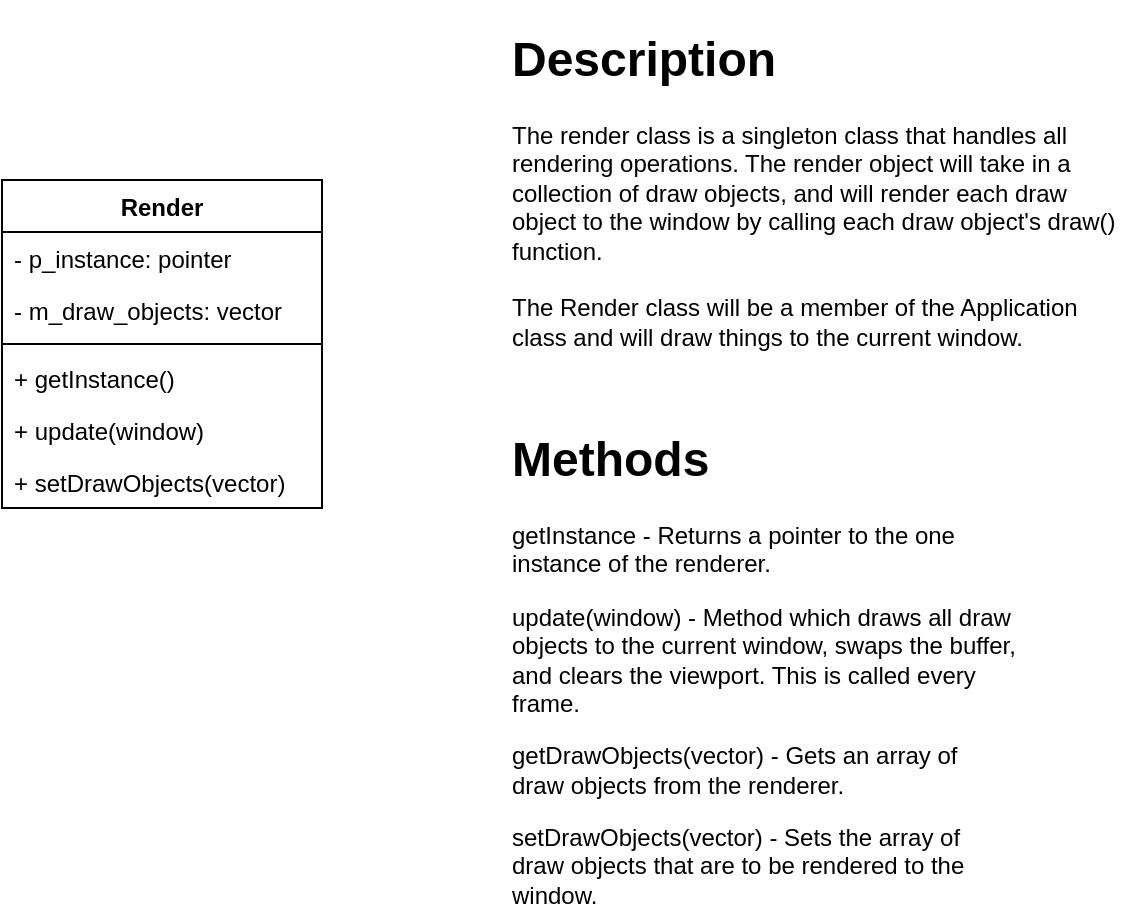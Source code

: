 <mxfile version="14.6.13" type="device"><diagram id="c7enb1Oo8xsR4YN7ZkBd" name="Page-1"><mxGraphModel dx="1086" dy="966" grid="1" gridSize="10" guides="1" tooltips="1" connect="1" arrows="1" fold="1" page="1" pageScale="1" pageWidth="850" pageHeight="1100" math="0" shadow="0"><root><mxCell id="0"/><mxCell id="1" parent="0"/><mxCell id="prULGbvzXYEjRxtSTc4L-1" value="&lt;h1&gt;Description&lt;/h1&gt;&lt;div&gt;The render class is a singleton class that handles all rendering operations. The render object will take in a collection of draw objects, and will render each draw object to the window by calling each draw object's draw() function.&lt;/div&gt;&lt;div&gt;&lt;br&gt;&lt;/div&gt;&lt;div&gt;The Render class will be a member of the Application class and will draw things to the current window.&lt;/div&gt;" style="text;html=1;strokeColor=none;fillColor=none;spacing=5;spacingTop=-20;whiteSpace=wrap;overflow=hidden;rounded=0;" parent="1" vertex="1"><mxGeometry x="490" y="80" width="310" height="210" as="geometry"/></mxCell><mxCell id="prULGbvzXYEjRxtSTc4L-2" value="Render" style="swimlane;fontStyle=1;align=center;verticalAlign=top;childLayout=stackLayout;horizontal=1;startSize=26;horizontalStack=0;resizeParent=1;resizeParentMax=0;resizeLast=0;collapsible=1;marginBottom=0;" parent="1" vertex="1"><mxGeometry x="240" y="160" width="160" height="164" as="geometry"/></mxCell><mxCell id="nQztSvNMrhZ7ajjY11sd-1" value="- p_instance: pointer" style="text;strokeColor=none;fillColor=none;align=left;verticalAlign=top;spacingLeft=4;spacingRight=4;overflow=hidden;rotatable=0;points=[[0,0.5],[1,0.5]];portConstraint=eastwest;" vertex="1" parent="prULGbvzXYEjRxtSTc4L-2"><mxGeometry y="26" width="160" height="26" as="geometry"/></mxCell><mxCell id="prULGbvzXYEjRxtSTc4L-3" value="- m_draw_objects: vector" style="text;strokeColor=none;fillColor=none;align=left;verticalAlign=top;spacingLeft=4;spacingRight=4;overflow=hidden;rotatable=0;points=[[0,0.5],[1,0.5]];portConstraint=eastwest;" parent="prULGbvzXYEjRxtSTc4L-2" vertex="1"><mxGeometry y="52" width="160" height="26" as="geometry"/></mxCell><mxCell id="prULGbvzXYEjRxtSTc4L-4" value="" style="line;strokeWidth=1;fillColor=none;align=left;verticalAlign=middle;spacingTop=-1;spacingLeft=3;spacingRight=3;rotatable=0;labelPosition=right;points=[];portConstraint=eastwest;" parent="prULGbvzXYEjRxtSTc4L-2" vertex="1"><mxGeometry y="78" width="160" height="8" as="geometry"/></mxCell><mxCell id="nQztSvNMrhZ7ajjY11sd-2" value="+ getInstance()" style="text;strokeColor=none;fillColor=none;align=left;verticalAlign=top;spacingLeft=4;spacingRight=4;overflow=hidden;rotatable=0;points=[[0,0.5],[1,0.5]];portConstraint=eastwest;" vertex="1" parent="prULGbvzXYEjRxtSTc4L-2"><mxGeometry y="86" width="160" height="26" as="geometry"/></mxCell><mxCell id="-rpMma9EenRafQ6_vRg6-1" value="+ update(window)" style="text;strokeColor=none;fillColor=none;align=left;verticalAlign=top;spacingLeft=4;spacingRight=4;overflow=hidden;rotatable=0;points=[[0,0.5],[1,0.5]];portConstraint=eastwest;" parent="prULGbvzXYEjRxtSTc4L-2" vertex="1"><mxGeometry y="112" width="160" height="26" as="geometry"/></mxCell><mxCell id="prULGbvzXYEjRxtSTc4L-5" value="+ setDrawObjects(vector)" style="text;strokeColor=none;fillColor=none;align=left;verticalAlign=top;spacingLeft=4;spacingRight=4;overflow=hidden;rotatable=0;points=[[0,0.5],[1,0.5]];portConstraint=eastwest;" parent="prULGbvzXYEjRxtSTc4L-2" vertex="1"><mxGeometry y="138" width="160" height="26" as="geometry"/></mxCell><mxCell id="prULGbvzXYEjRxtSTc4L-8" value="&lt;h1&gt;Methods&lt;/h1&gt;&lt;p&gt;getInstance - Returns a pointer to the one instance of the renderer.&lt;/p&gt;&lt;p&gt;update(window) - Method which draws all draw objects to the current window, swaps the buffer, and clears the viewport. This is called every frame.&lt;/p&gt;&lt;p&gt;getDrawObjects(vector) - Gets an array of draw objects from the renderer.&lt;/p&gt;&lt;p&gt;setDrawObjects(vector) - Sets the array of draw objects that are to be rendered to the window.&lt;/p&gt;" style="text;html=1;strokeColor=none;fillColor=none;spacing=5;spacingTop=-20;whiteSpace=wrap;overflow=hidden;rounded=0;" parent="1" vertex="1"><mxGeometry x="490" y="280" width="260" height="250" as="geometry"/></mxCell></root></mxGraphModel></diagram></mxfile>